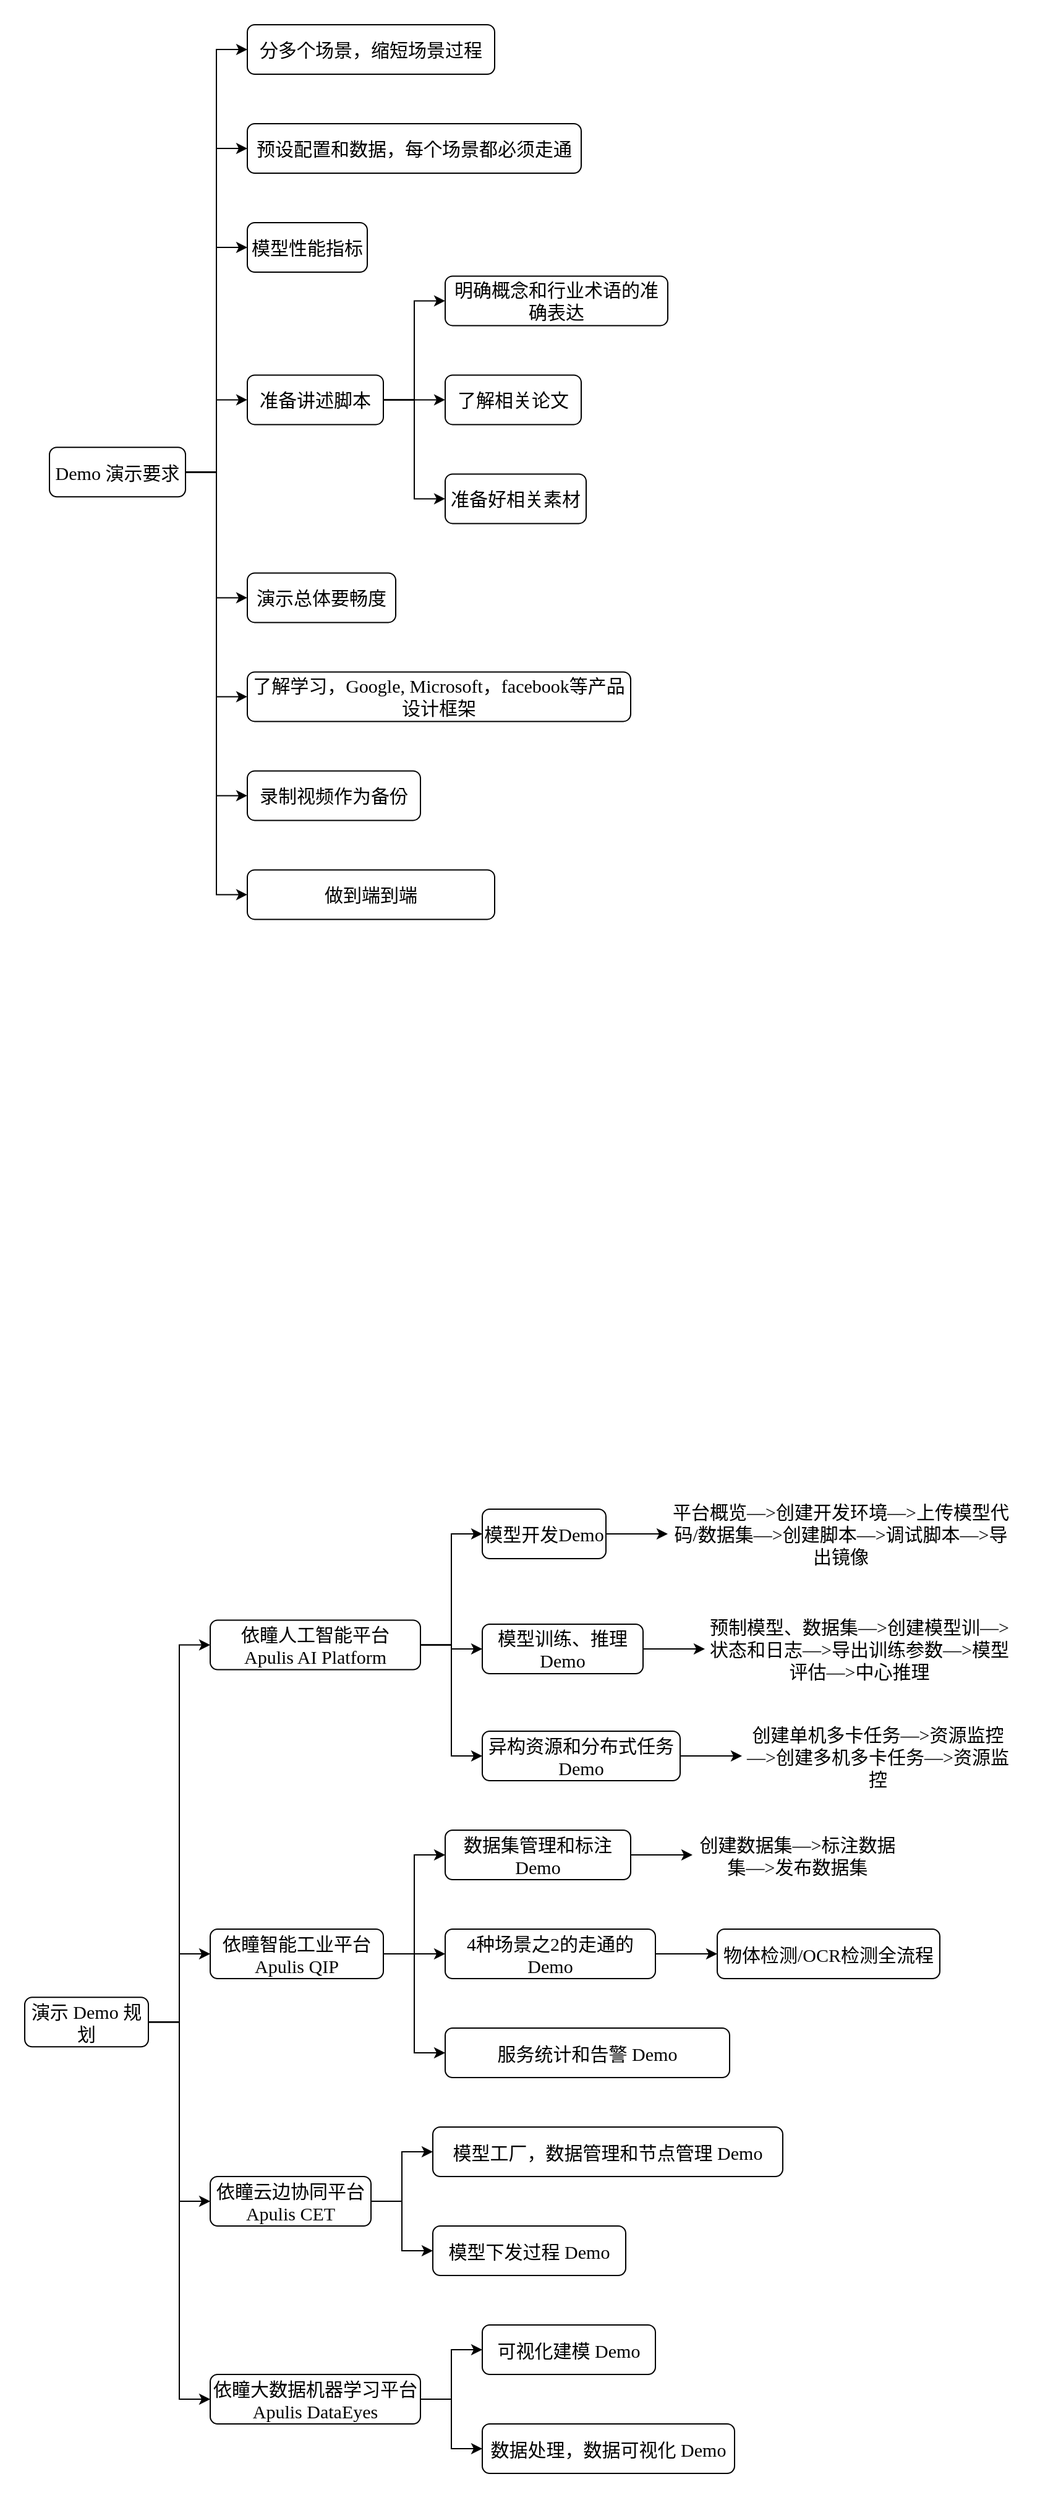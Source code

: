 <mxfile>
    <diagram id="fzZsV0j7SFG2C5F61aTO" name="第 1 页">
        <mxGraphModel dx="1403" dy="1797" grid="0" gridSize="10" guides="1" tooltips="0" connect="1" arrows="1" fold="1" page="1" pageScale="1" pageWidth="827" pageHeight="1169" math="0" shadow="0">
            <root>
                <mxCell id="0"/>
                <mxCell id="1" parent="0"/>
                <mxCell id="2" value="" style="swimlane;html=1;startSize=0;horizontal=0;childLayout=treeLayout;horizontalTree=1;resizable=0;containerType=tree;fontSize=15;fontFamily=Lucida Console;strokeColor=none;" parent="1" vertex="1">
                    <mxGeometry y="40" width="840" height="820" as="geometry"/>
                </mxCell>
                <mxCell id="3" value="演示 Demo 规划" style="whiteSpace=wrap;html=1;sketch=0;fillColor=none;fontSize=15;fontFamily=Lucida Console;rounded=1;" parent="2" vertex="1">
                    <mxGeometry x="20" y="414.625" width="100" height="40" as="geometry"/>
                </mxCell>
                <mxCell id="4" value="依瞳人工智能平台&lt;br style=&quot;font-size: 15px;&quot;&gt;Apulis AI Platform" style="whiteSpace=wrap;html=1;sketch=0;fillColor=none;fontSize=15;fontFamily=Lucida Console;rounded=1;" parent="2" vertex="1">
                    <mxGeometry x="170" y="109.75" width="170" height="40" as="geometry"/>
                </mxCell>
                <mxCell id="5" value="" style="edgeStyle=elbowEdgeStyle;elbow=horizontal;html=1;rounded=0;fontSize=15;fontFamily=Lucida Console;" parent="2" source="3" target="4" edge="1">
                    <mxGeometry relative="1" as="geometry"/>
                </mxCell>
                <mxCell id="6" value="依瞳智能工业平台&lt;br style=&quot;font-size: 15px;&quot;&gt;Apulis QIP" style="whiteSpace=wrap;html=1;sketch=0;fillColor=none;fontSize=15;fontFamily=Lucida Console;rounded=1;" parent="2" vertex="1">
                    <mxGeometry x="170" y="359.5" width="140" height="40" as="geometry"/>
                </mxCell>
                <mxCell id="7" value="" style="edgeStyle=elbowEdgeStyle;elbow=horizontal;html=1;rounded=0;fontSize=15;fontFamily=Lucida Console;" parent="2" source="3" target="6" edge="1">
                    <mxGeometry relative="1" as="geometry"/>
                </mxCell>
                <mxCell id="13" value="" style="edgeStyle=elbowEdgeStyle;elbow=horizontal;html=1;rounded=0;fontSize=15;fontFamily=Lucida Console;" parent="2" source="3" target="14" edge="1">
                    <mxGeometry relative="1" as="geometry">
                        <mxPoint x="224" y="-1572.535" as="sourcePoint"/>
                    </mxGeometry>
                </mxCell>
                <mxCell id="14" value="依瞳云边协同平台&lt;br style=&quot;font-size: 15px;&quot;&gt;Apulis CET" style="whiteSpace=wrap;html=1;sketch=0;fillColor=none;fontSize=15;fontFamily=Lucida Console;rounded=1;" parent="2" vertex="1">
                    <mxGeometry x="170" y="559.5" width="130" height="40" as="geometry"/>
                </mxCell>
                <mxCell id="15" value="" style="edgeStyle=elbowEdgeStyle;elbow=horizontal;html=1;rounded=0;fontSize=15;fontFamily=Lucida Console;" parent="2" source="14" target="16" edge="1">
                    <mxGeometry relative="1" as="geometry">
                        <mxPoint x="224" y="-1492.535" as="sourcePoint"/>
                    </mxGeometry>
                </mxCell>
                <mxCell id="16" value="模型工厂，数据管理和节点管理 Demo" style="whiteSpace=wrap;html=1;sketch=0;fillColor=none;fontSize=15;fontFamily=Lucida Console;rounded=1;" parent="2" vertex="1">
                    <mxGeometry x="350" y="519.5" width="283" height="40" as="geometry"/>
                </mxCell>
                <mxCell id="17" value="" style="edgeStyle=elbowEdgeStyle;elbow=horizontal;html=1;rounded=0;fontSize=15;fontFamily=Lucida Console;" parent="2" source="3" target="18" edge="1">
                    <mxGeometry relative="1" as="geometry">
                        <mxPoint x="224" y="-1492.535" as="sourcePoint"/>
                    </mxGeometry>
                </mxCell>
                <mxCell id="18" value="依瞳大数据机器学习平台&lt;br style=&quot;font-size: 15px&quot;&gt;Apulis DataEyes" style="whiteSpace=wrap;html=1;sketch=0;fillColor=none;fontSize=15;fontFamily=Lucida Console;rounded=1;" parent="2" vertex="1">
                    <mxGeometry x="170" y="719.5" width="170" height="40" as="geometry"/>
                </mxCell>
                <mxCell id="20" value="" style="edgeStyle=elbowEdgeStyle;elbow=horizontal;html=1;rounded=0;fontSize=15;fontFamily=Lucida Console;" parent="2" source="4" target="21" edge="1">
                    <mxGeometry relative="1" as="geometry">
                        <mxPoint x="224" y="-1372.535" as="sourcePoint"/>
                    </mxGeometry>
                </mxCell>
                <mxCell id="21" value="模型开发Demo" style="whiteSpace=wrap;html=1;sketch=0;fillColor=none;fontSize=15;fontFamily=Lucida Console;rounded=1;" parent="2" vertex="1">
                    <mxGeometry x="390" y="20" width="100" height="40" as="geometry"/>
                </mxCell>
                <mxCell id="22" value="" style="edgeStyle=elbowEdgeStyle;elbow=horizontal;html=1;rounded=0;fontSize=15;fontFamily=Lucida Console;" parent="2" source="21" target="23" edge="1">
                    <mxGeometry relative="1" as="geometry">
                        <mxPoint x="374" y="-1492.535" as="sourcePoint"/>
                    </mxGeometry>
                </mxCell>
                <mxCell id="23" value="平台概览—&amp;gt;创建开发环境—&amp;gt;上传模型代码/数据集—&amp;gt;创建脚本—&amp;gt;调试脚本—&amp;gt;导出镜像" style="whiteSpace=wrap;html=1;strokeColor=none;glass=0;sketch=0;shadow=0;rounded=1;fillColor=none;fontSize=15;fontFamily=Lucida Console;" parent="2" vertex="1">
                    <mxGeometry x="540" y="20" width="280" height="40" as="geometry"/>
                </mxCell>
                <mxCell id="24" value="" style="edgeStyle=elbowEdgeStyle;elbow=horizontal;html=1;rounded=0;fontSize=15;fontFamily=Lucida Console;" parent="2" source="4" target="25" edge="1">
                    <mxGeometry relative="1" as="geometry">
                        <mxPoint x="374" y="-1349.535" as="sourcePoint"/>
                    </mxGeometry>
                </mxCell>
                <mxCell id="25" value="模型训练、推理 Demo" style="whiteSpace=wrap;html=1;sketch=0;fillColor=none;fontSize=15;fontFamily=Lucida Console;rounded=1;" parent="2" vertex="1">
                    <mxGeometry x="390" y="113" width="130" height="40" as="geometry"/>
                </mxCell>
                <mxCell id="26" value="" style="edgeStyle=elbowEdgeStyle;elbow=horizontal;html=1;rounded=0;fontSize=15;fontFamily=Lucida Console;" parent="2" source="4" target="27" edge="1">
                    <mxGeometry relative="1" as="geometry">
                        <mxPoint x="374" y="-1189.535" as="sourcePoint"/>
                    </mxGeometry>
                </mxCell>
                <mxCell id="27" value="异构资源和分布式任务Demo" style="whiteSpace=wrap;html=1;sketch=0;fillColor=none;fontSize=15;fontFamily=Lucida Console;rounded=1;" parent="2" vertex="1">
                    <mxGeometry x="390" y="199.5" width="160" height="40" as="geometry"/>
                </mxCell>
                <mxCell id="28" value="" style="edgeStyle=elbowEdgeStyle;elbow=horizontal;html=1;rounded=0;fontSize=15;fontFamily=Lucida Console;" parent="2" source="25" target="29" edge="1">
                    <mxGeometry relative="1" as="geometry">
                        <mxPoint x="374" y="-973.535" as="sourcePoint"/>
                    </mxGeometry>
                </mxCell>
                <mxCell id="29" value="预制模型、数据集—&amp;gt;创建模型训—&amp;gt;状态和日志—&amp;gt;导出训练参数—&amp;gt;模型评估—&amp;gt;中心推理" style="whiteSpace=wrap;html=1;sketch=1;strokeColor=none;fillColor=none;fontSize=15;fontFamily=Lucida Console;" parent="2" vertex="1">
                    <mxGeometry x="570" y="113" width="250" height="40" as="geometry"/>
                </mxCell>
                <mxCell id="30" value="" style="edgeStyle=elbowEdgeStyle;elbow=horizontal;html=1;rounded=0;fontSize=15;fontFamily=Lucida Console;" parent="2" source="27" target="31" edge="1">
                    <mxGeometry relative="1" as="geometry">
                        <mxPoint x="374" y="-721.375" as="sourcePoint"/>
                    </mxGeometry>
                </mxCell>
                <mxCell id="31" value="创建单机多卡任务—&amp;gt;资源监控—&amp;gt;创建多机多卡任务—&amp;gt;资源监控" style="whiteSpace=wrap;html=1;sketch=1;strokeColor=none;fillColor=none;fontSize=15;fontFamily=Lucida Console;" parent="2" vertex="1">
                    <mxGeometry x="600" y="199.5" width="220" height="40" as="geometry"/>
                </mxCell>
                <mxCell id="40" value="" style="edgeStyle=elbowEdgeStyle;elbow=horizontal;html=1;rounded=0;fontSize=15;fontFamily=Lucida Console;" parent="2" source="6" target="41" edge="1">
                    <mxGeometry relative="1" as="geometry">
                        <mxPoint x="120" y="-569.375" as="sourcePoint"/>
                    </mxGeometry>
                </mxCell>
                <mxCell id="41" value="数据集管理和标注 Demo" style="whiteSpace=wrap;html=1;sketch=0;fillColor=none;fontSize=15;fontFamily=Lucida Console;rounded=1;" parent="2" vertex="1">
                    <mxGeometry x="360" y="279.5" width="150" height="40" as="geometry"/>
                </mxCell>
                <mxCell id="42" value="" style="edgeStyle=elbowEdgeStyle;elbow=horizontal;html=1;rounded=0;fontSize=15;fontFamily=Lucida Console;" parent="2" source="6" target="43" edge="1">
                    <mxGeometry relative="1" as="geometry">
                        <mxPoint x="270" y="-569.375" as="sourcePoint"/>
                    </mxGeometry>
                </mxCell>
                <mxCell id="43" value="4种场景之2的走通的 Demo" style="whiteSpace=wrap;html=1;sketch=0;fillColor=none;fontSize=15;fontFamily=Lucida Console;rounded=1;" parent="2" vertex="1">
                    <mxGeometry x="360" y="359.5" width="170" height="40" as="geometry"/>
                </mxCell>
                <mxCell id="44" value="" style="edgeStyle=elbowEdgeStyle;elbow=horizontal;html=1;rounded=0;fontSize=15;fontFamily=Lucida Console;" parent="2" source="6" target="45" edge="1">
                    <mxGeometry relative="1" as="geometry">
                        <mxPoint x="270" y="-289.375" as="sourcePoint"/>
                    </mxGeometry>
                </mxCell>
                <mxCell id="45" value="服务统计和告警 Demo" style="whiteSpace=wrap;html=1;sketch=0;fillColor=none;fontSize=15;fontFamily=Lucida Console;rounded=1;" parent="2" vertex="1">
                    <mxGeometry x="360" y="439.5" width="230" height="40" as="geometry"/>
                </mxCell>
                <mxCell id="47" value="" style="edgeStyle=elbowEdgeStyle;elbow=horizontal;html=1;rounded=0;fontSize=15;fontFamily=Lucida Console;" parent="2" source="41" target="50" edge="1">
                    <mxGeometry relative="1" as="geometry">
                        <mxPoint x="270" y="30.625" as="sourcePoint"/>
                    </mxGeometry>
                </mxCell>
                <mxCell id="50" value="创建数据集—&amp;gt;标注数据集—&amp;gt;发布数据集" style="whiteSpace=wrap;html=1;sketch=1;fillColor=none;strokeColor=none;fontSize=15;fontFamily=Lucida Console;" parent="2" vertex="1">
                    <mxGeometry x="560" y="279.5" width="170" height="40" as="geometry"/>
                </mxCell>
                <mxCell id="51" value="" style="edgeStyle=elbowEdgeStyle;elbow=horizontal;html=1;rounded=0;fontSize=15;fontFamily=Lucida Console;" parent="2" source="43" target="52" edge="1">
                    <mxGeometry relative="1" as="geometry">
                        <mxPoint x="270" y="374.625" as="sourcePoint"/>
                    </mxGeometry>
                </mxCell>
                <mxCell id="52" value="物体检测/OCR检测全流程" style="whiteSpace=wrap;html=1;sketch=0;fillColor=none;fontSize=15;fontFamily=Lucida Console;rounded=1;" parent="2" vertex="1">
                    <mxGeometry x="580" y="359.5" width="180" height="40" as="geometry"/>
                </mxCell>
                <mxCell id="53" value="" style="edgeStyle=elbowEdgeStyle;elbow=horizontal;html=1;rounded=0;fontSize=15;fontFamily=Lucida Console;" parent="2" source="14" target="54" edge="1">
                    <mxGeometry relative="1" as="geometry">
                        <mxPoint x="270" y="534.625" as="sourcePoint"/>
                    </mxGeometry>
                </mxCell>
                <mxCell id="54" value="模型下发过程 Demo" style="whiteSpace=wrap;html=1;sketch=0;fillColor=none;fontSize=15;fontFamily=Lucida Console;rounded=1;" parent="2" vertex="1">
                    <mxGeometry x="350" y="599.5" width="156" height="40" as="geometry"/>
                </mxCell>
                <mxCell id="55" value="" style="edgeStyle=elbowEdgeStyle;elbow=horizontal;html=1;rounded=0;fontSize=15;fontFamily=Lucida Console;" parent="2" source="18" target="56" edge="1">
                    <mxGeometry relative="1" as="geometry">
                        <mxPoint x="120" y="734.625" as="sourcePoint"/>
                    </mxGeometry>
                </mxCell>
                <mxCell id="56" value="可视化建模 Demo" style="whiteSpace=wrap;html=1;sketch=0;fillColor=none;fontSize=15;fontFamily=Lucida Console;rounded=1;" parent="2" vertex="1">
                    <mxGeometry x="390" y="679.5" width="140" height="40" as="geometry"/>
                </mxCell>
                <mxCell id="57" value="" style="edgeStyle=elbowEdgeStyle;elbow=horizontal;html=1;rounded=0;fontSize=15;fontFamily=Lucida Console;" parent="2" source="18" target="58" edge="1">
                    <mxGeometry relative="1" as="geometry">
                        <mxPoint x="310" y="1014.625" as="sourcePoint"/>
                    </mxGeometry>
                </mxCell>
                <mxCell id="58" value="数据处理，数据可视化 Demo" style="whiteSpace=wrap;html=1;sketch=0;fillColor=none;fontSize=15;fontFamily=Lucida Console;rounded=1;" parent="2" vertex="1">
                    <mxGeometry x="390" y="759.5" width="204" height="40" as="geometry"/>
                </mxCell>
                <mxCell id="59" value="" style="swimlane;html=1;startSize=0;horizontal=0;childLayout=treeLayout;horizontalTree=1;resizable=0;containerType=tree;sketch=1;fillColor=none;direction=west;flipH=1;flipV=0;strokeColor=none;fontSize=15;fontFamily=Lucida Console;" parent="1" vertex="1">
                    <mxGeometry x="20" y="-1160" width="540" height="763" as="geometry"/>
                </mxCell>
                <mxCell id="60" value="Demo 演示要求" style="whiteSpace=wrap;html=1;fillColor=none;fontSize=15;fontFamily=Lucida Console;rounded=1;" parent="59" vertex="1">
                    <mxGeometry x="20" y="361.6" width="110" height="40" as="geometry"/>
                </mxCell>
                <mxCell id="61" value="分多个场景，缩短场景过程" style="whiteSpace=wrap;html=1;fillColor=none;fontSize=15;fontFamily=Lucida Console;rounded=1;" parent="59" vertex="1">
                    <mxGeometry x="180" y="20" width="200" height="40" as="geometry"/>
                </mxCell>
                <mxCell id="62" value="" style="edgeStyle=elbowEdgeStyle;elbow=horizontal;html=1;rounded=0;fontSize=15;fontFamily=Lucida Console;" parent="59" source="60" target="61" edge="1">
                    <mxGeometry relative="1" as="geometry"/>
                </mxCell>
                <mxCell id="63" value="预设配置和数据，每个场景都必须走通" style="whiteSpace=wrap;html=1;fillColor=none;fontSize=15;fontFamily=Lucida Console;rounded=1;" parent="59" vertex="1">
                    <mxGeometry x="180" y="100" width="270" height="40" as="geometry"/>
                </mxCell>
                <mxCell id="64" value="" style="edgeStyle=elbowEdgeStyle;elbow=horizontal;html=1;rounded=0;fontSize=15;fontFamily=Lucida Console;" parent="59" source="60" target="63" edge="1">
                    <mxGeometry relative="1" as="geometry"/>
                </mxCell>
                <mxCell id="87" value="" style="edgeStyle=elbowEdgeStyle;elbow=horizontal;html=1;rounded=0;fontSize=15;fontFamily=Lucida Console;" parent="59" source="60" target="88" edge="1">
                    <mxGeometry relative="1" as="geometry">
                        <mxPoint x="150" y="-2825" as="sourcePoint"/>
                    </mxGeometry>
                </mxCell>
                <mxCell id="88" value="&lt;span style=&quot;font-size: 15px&quot;&gt;模型性能指标&lt;/span&gt;" style="whiteSpace=wrap;html=1;fillColor=none;fontSize=15;fontFamily=Lucida Console;rounded=1;" parent="59" vertex="1">
                    <mxGeometry x="180" y="180" width="97" height="40" as="geometry"/>
                </mxCell>
                <mxCell id="89" value="" style="edgeStyle=elbowEdgeStyle;elbow=horizontal;html=1;rounded=0;fontSize=15;fontFamily=Lucida Console;" parent="59" source="60" target="90" edge="1">
                    <mxGeometry relative="1" as="geometry">
                        <mxPoint x="150" y="-2705" as="sourcePoint"/>
                    </mxGeometry>
                </mxCell>
                <mxCell id="90" value="准备讲述脚本" style="whiteSpace=wrap;html=1;fillColor=none;fontSize=15;fontFamily=Lucida Console;rounded=1;" parent="59" vertex="1">
                    <mxGeometry x="180" y="303.2" width="110" height="40" as="geometry"/>
                </mxCell>
                <mxCell id="91" value="" style="edgeStyle=elbowEdgeStyle;elbow=horizontal;html=1;rounded=0;fontSize=15;fontFamily=Lucida Console;" parent="59" source="60" target="92" edge="1">
                    <mxGeometry relative="1" as="geometry">
                        <mxPoint x="150" y="-2545" as="sourcePoint"/>
                    </mxGeometry>
                </mxCell>
                <mxCell id="92" value="&lt;span style=&quot;font-size: 15px;&quot;&gt;演示总体要畅度&lt;/span&gt;" style="whiteSpace=wrap;html=1;fillColor=none;fontSize=15;fontFamily=Lucida Console;rounded=1;" parent="59" vertex="1">
                    <mxGeometry x="180" y="463.2" width="120" height="40" as="geometry"/>
                </mxCell>
                <mxCell id="93" value="" style="edgeStyle=elbowEdgeStyle;elbow=horizontal;html=1;rounded=0;fontSize=15;fontFamily=Lucida Console;" parent="59" source="60" target="94" edge="1">
                    <mxGeometry relative="1" as="geometry">
                        <mxPoint x="150" y="-2329" as="sourcePoint"/>
                    </mxGeometry>
                </mxCell>
                <mxCell id="94" value="&lt;span style=&quot;font-size: 15px;&quot;&gt;了解学习，Google, Microsoft，facebook等产品设计框架&lt;/span&gt;" style="whiteSpace=wrap;html=1;fillColor=none;fontSize=15;fontFamily=Lucida Console;rounded=1;" parent="59" vertex="1">
                    <mxGeometry x="180" y="543.2" width="310" height="40" as="geometry"/>
                </mxCell>
                <mxCell id="96" value="" style="edgeStyle=elbowEdgeStyle;elbow=horizontal;html=1;rounded=0;fontSize=15;fontFamily=Lucida Console;" parent="59" source="90" target="97" edge="1">
                    <mxGeometry relative="1" as="geometry">
                        <mxPoint x="150" y="-2053" as="sourcePoint"/>
                    </mxGeometry>
                </mxCell>
                <mxCell id="97" value="明确概念和行业术语的准确表达" style="whiteSpace=wrap;html=1;fillColor=none;fontSize=15;fontFamily=Lucida Console;rounded=1;" parent="59" vertex="1">
                    <mxGeometry x="340" y="223.2" width="180" height="40" as="geometry"/>
                </mxCell>
                <mxCell id="98" value="" style="edgeStyle=elbowEdgeStyle;elbow=horizontal;html=1;rounded=0;fontSize=15;fontFamily=Lucida Console;" parent="59" source="90" target="99" edge="1">
                    <mxGeometry relative="1" as="geometry">
                        <mxPoint x="150" y="-2053" as="sourcePoint"/>
                    </mxGeometry>
                </mxCell>
                <mxCell id="99" value="了解相关论文" style="whiteSpace=wrap;html=1;fillColor=none;fontSize=15;fontFamily=Lucida Console;rounded=1;" parent="59" vertex="1">
                    <mxGeometry x="340" y="303.2" width="110" height="40" as="geometry"/>
                </mxCell>
                <mxCell id="100" value="" style="edgeStyle=elbowEdgeStyle;elbow=horizontal;html=1;rounded=0;fontSize=15;fontFamily=Lucida Console;" parent="59" source="90" target="101" edge="1">
                    <mxGeometry relative="1" as="geometry">
                        <mxPoint x="150" y="-1781" as="sourcePoint"/>
                    </mxGeometry>
                </mxCell>
                <mxCell id="101" value="准备好相关素材" style="whiteSpace=wrap;html=1;fillColor=none;fontSize=15;fontFamily=Lucida Console;rounded=1;" parent="59" vertex="1">
                    <mxGeometry x="340" y="383.2" width="114" height="40" as="geometry"/>
                </mxCell>
                <mxCell id="102" value="" style="edgeStyle=elbowEdgeStyle;elbow=horizontal;html=1;rounded=0;fontSize=15;fontFamily=Lucida Console;" parent="59" source="60" target="103" edge="1">
                    <mxGeometry relative="1" as="geometry">
                        <mxPoint x="150" y="-1497" as="sourcePoint"/>
                    </mxGeometry>
                </mxCell>
                <mxCell id="103" value="录制视频作为备份" style="whiteSpace=wrap;html=1;fillColor=none;fontSize=15;fontFamily=Lucida Console;rounded=1;" parent="59" vertex="1">
                    <mxGeometry x="180" y="623.2" width="140" height="40" as="geometry"/>
                </mxCell>
                <mxCell id="216" value="" style="edgeStyle=elbowEdgeStyle;elbow=horizontal;html=1;rounded=0;fontSize=15;fontFamily=Lucida Console;" parent="59" source="60" target="217" edge="1">
                    <mxGeometry relative="1" as="geometry">
                        <mxPoint x="150" y="-1480" as="sourcePoint"/>
                    </mxGeometry>
                </mxCell>
                <mxCell id="217" value="做到端到端" style="whiteSpace=wrap;html=1;fillColor=none;fontSize=15;fontFamily=Lucida Console;rounded=1;" parent="59" vertex="1">
                    <mxGeometry x="180" y="703.2" width="200" height="40" as="geometry"/>
                </mxCell>
            </root>
        </mxGraphModel>
    </diagram>
</mxfile>